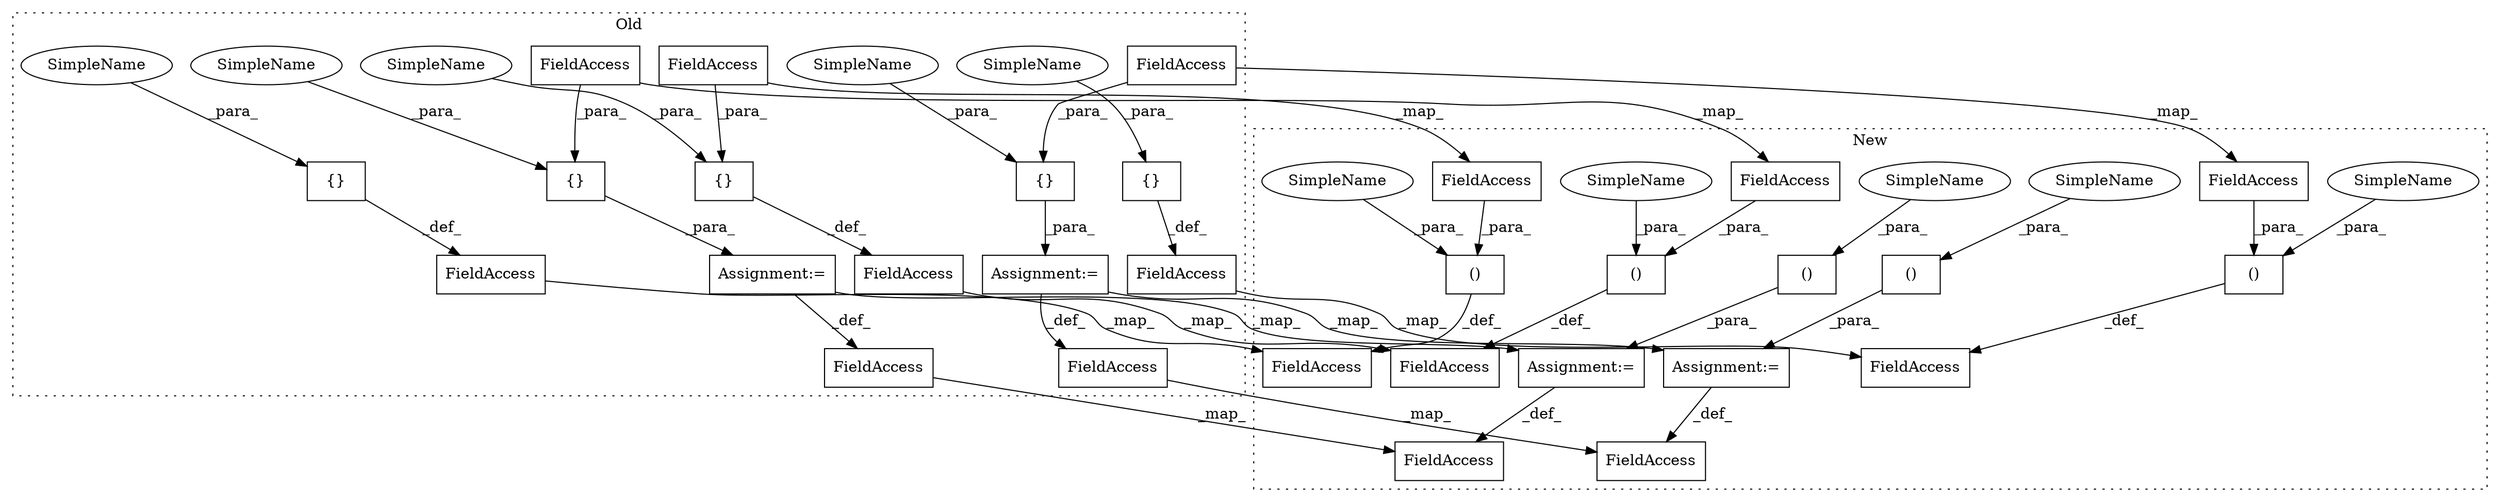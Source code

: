 digraph G {
subgraph cluster0 {
1 [label="{}" a="4" s="1773,1787" l="1,1" shape="box"];
3 [label="FieldAccess" a="22" s="1779" l="8" shape="box"];
5 [label="{}" a="4" s="1560,1574" l="1,1" shape="box"];
8 [label="FieldAccess" a="22" s="1566" l="8" shape="box"];
9 [label="FieldAccess" a="22" s="1706" l="15" shape="box"];
12 [label="{}" a="4" s="1665,1679" l="1,1" shape="box"];
13 [label="Assignment:=" a="7" s="1508" l="1" shape="box"];
16 [label="{}" a="4" s="1964,1969" l="1,1" shape="box"];
17 [label="FieldAccess" a="22" s="1895" l="17" shape="box"];
20 [label="{}" a="4" s="1872,1877" l="1,1" shape="box"];
22 [label="Assignment:=" a="7" s="1613" l="1" shape="box"];
23 [label="FieldAccess" a="22" s="1805" l="15" shape="box"];
25 [label="FieldAccess" a="22" s="1596" l="17" shape="box"];
28 [label="FieldAccess" a="22" s="1671" l="8" shape="box"];
29 [label="FieldAccess" a="22" s="1496" l="12" shape="box"];
36 [label="SimpleName" a="42" s="1873" l="4" shape="ellipse"];
37 [label="SimpleName" a="42" s="1965" l="4" shape="ellipse"];
38 [label="SimpleName" a="42" s="1561" l="4" shape="ellipse"];
39 [label="SimpleName" a="42" s="1774" l="4" shape="ellipse"];
40 [label="SimpleName" a="42" s="1666" l="4" shape="ellipse"];
label = "Old";
style="dotted";
}
subgraph cluster1 {
2 [label="()" a="106" s="1802" l="25" shape="box"];
4 [label="FieldAccess" a="22" s="1819" l="8" shape="box"];
6 [label="()" a="106" s="1565" l="25" shape="box"];
7 [label="FieldAccess" a="22" s="1582" l="8" shape="box"];
10 [label="FieldAccess" a="22" s="1496" l="21" shape="box"];
11 [label="()" a="106" s="2021" l="28" shape="box"];
14 [label="Assignment:=" a="7" s="1973" l="1" shape="box"];
15 [label="()" a="106" s="1686" l="25" shape="box"];
18 [label="FieldAccess" a="22" s="1738" l="16" shape="box"];
19 [label="()" a="106" s="1909" l="28" shape="box"];
21 [label="Assignment:=" a="7" s="1861" l="1" shape="box"];
24 [label="FieldAccess" a="22" s="1612" l="26" shape="box"];
26 [label="FieldAccess" a="22" s="1845" l="16" shape="box"];
27 [label="FieldAccess" a="22" s="1703" l="8" shape="box"];
30 [label="FieldAccess" a="22" s="1955" l="18" shape="box"];
31 [label="SimpleName" a="42" s="2045" l="4" shape="ellipse"];
32 [label="SimpleName" a="42" s="1565" l="4" shape="ellipse"];
33 [label="SimpleName" a="42" s="1933" l="4" shape="ellipse"];
34 [label="SimpleName" a="42" s="1686" l="4" shape="ellipse"];
35 [label="SimpleName" a="42" s="1802" l="4" shape="ellipse"];
label = "New";
style="dotted";
}
1 -> 9 [label="_def_"];
2 -> 18 [label="_def_"];
3 -> 4 [label="_map_"];
3 -> 1 [label="_para_"];
4 -> 2 [label="_para_"];
5 -> 13 [label="_para_"];
6 -> 10 [label="_def_"];
7 -> 6 [label="_para_"];
8 -> 7 [label="_map_"];
8 -> 5 [label="_para_"];
9 -> 10 [label="_map_"];
11 -> 14 [label="_para_"];
12 -> 22 [label="_para_"];
13 -> 14 [label="_map_"];
13 -> 29 [label="_def_"];
14 -> 30 [label="_def_"];
15 -> 24 [label="_def_"];
16 -> 17 [label="_def_"];
17 -> 18 [label="_map_"];
19 -> 21 [label="_para_"];
20 -> 23 [label="_def_"];
21 -> 26 [label="_def_"];
22 -> 21 [label="_map_"];
22 -> 25 [label="_def_"];
23 -> 24 [label="_map_"];
25 -> 26 [label="_map_"];
27 -> 15 [label="_para_"];
28 -> 12 [label="_para_"];
28 -> 27 [label="_map_"];
29 -> 30 [label="_map_"];
31 -> 11 [label="_para_"];
32 -> 6 [label="_para_"];
33 -> 19 [label="_para_"];
34 -> 15 [label="_para_"];
35 -> 2 [label="_para_"];
36 -> 20 [label="_para_"];
37 -> 16 [label="_para_"];
38 -> 5 [label="_para_"];
39 -> 1 [label="_para_"];
40 -> 12 [label="_para_"];
}